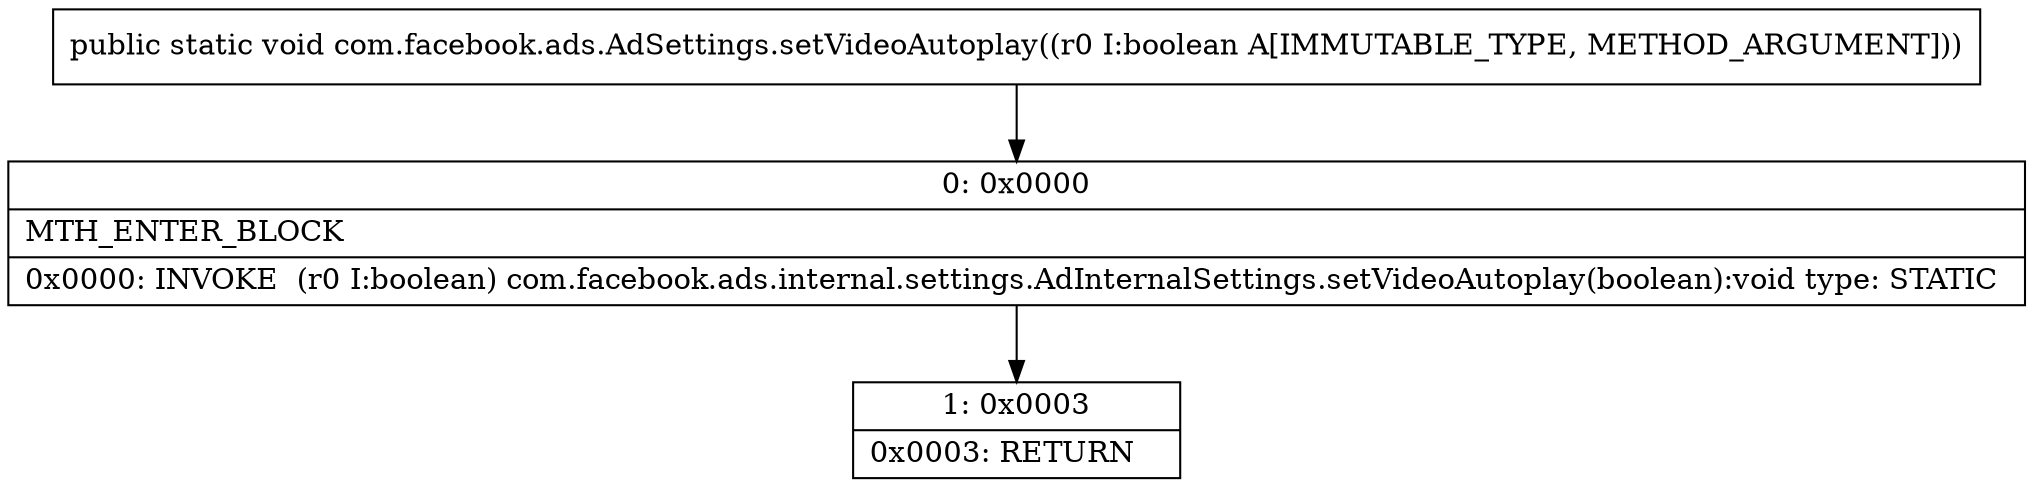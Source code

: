digraph "CFG forcom.facebook.ads.AdSettings.setVideoAutoplay(Z)V" {
Node_0 [shape=record,label="{0\:\ 0x0000|MTH_ENTER_BLOCK\l|0x0000: INVOKE  (r0 I:boolean) com.facebook.ads.internal.settings.AdInternalSettings.setVideoAutoplay(boolean):void type: STATIC \l}"];
Node_1 [shape=record,label="{1\:\ 0x0003|0x0003: RETURN   \l}"];
MethodNode[shape=record,label="{public static void com.facebook.ads.AdSettings.setVideoAutoplay((r0 I:boolean A[IMMUTABLE_TYPE, METHOD_ARGUMENT])) }"];
MethodNode -> Node_0;
Node_0 -> Node_1;
}

